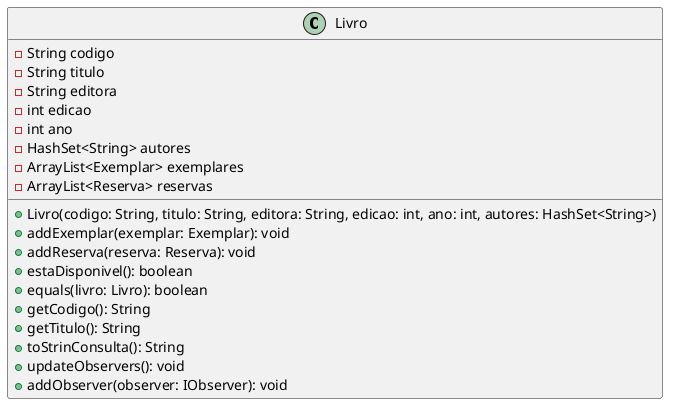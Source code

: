 @startuml

class Livro {
    -String codigo
    -String titulo
    -String editora
    -int edicao
    -int ano
    -HashSet<String> autores
    -ArrayList<Exemplar> exemplares
    -ArrayList<Reserva> reservas
    +Livro(codigo: String, titulo: String, editora: String, edicao: int, ano: int, autores: HashSet<String>)
    +addExemplar(exemplar: Exemplar): void
    +addReserva(reserva: Reserva): void
    +estaDisponivel(): boolean
    +equals(livro: Livro): boolean
    +getCodigo(): String
    +getTitulo(): String
    +toStrinConsulta(): String
    +updateObservers(): void
    +addObserver(observer: IObserver): void
}

@enduml